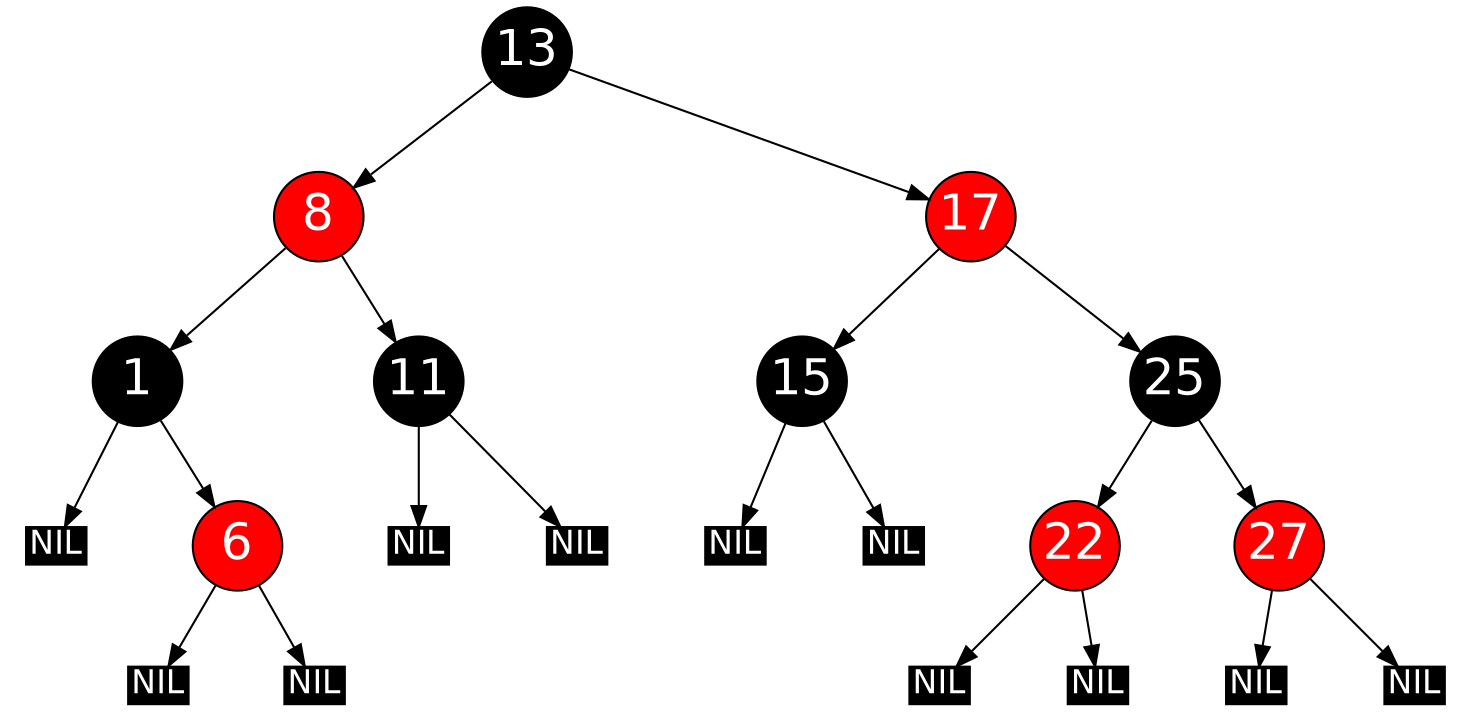 digraph G {
	graph [ratio=.48];
	node [style=filled, color=black, shape=circle, width=.6
		fontname=Helvetica, fontweight=bold, fontcolor=white,
		fontsize=24, fixedsize=true];
	{rank = same; n1; 6; n4; n5; n6; n7; 22; 27};

	6, 8, 17, 22, 27
	[fillcolor=red];

	n1, n2, n3, n4, n5, n6, n7, n8, n9, n10, n11
	[label="NIL", shape=record, width=.4,height=.25, fontsize=16];

	13 -> 8, 17;
	8 -> 1 [weight=6];
	8 -> 11 [weight=5];
	17 -> 15 [weight=4];
	17 -> 25 [weight=5];
	1 -> n1 [weight=7];
	1 -> 6;
	11 -> n4 [weight=10];
	11 -> n5 [weight=14];
	6 -> n2, n3;
	15 -> n6 [weight=14];
	15 -> n7 [weight=10];
	25 -> 22;
	25 -> 27 [weight=6];
	22 -> n8 [weight=5];
	22 -> n9 [weight=3];
	27 -> n10 [weight=3];
	27 -> n11 [weight=5];
}
